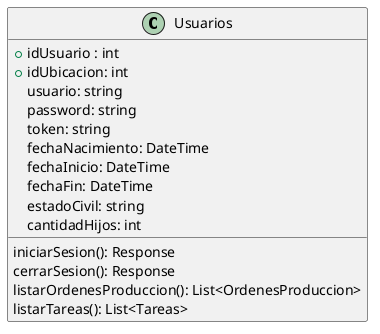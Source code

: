 @startuml Usuarios
class Usuarios {
   +idUsuario : int
   +idUbicacion: int
   usuario: string
   password: string
   token: string
   fechaNacimiento: DateTime
   fechaInicio: DateTime
   fechaFin: DateTime
   estadoCivil: string
   cantidadHijos: int

   iniciarSesion(): Response
   cerrarSesion(): Response
   listarOrdenesProduccion(): List<OrdenesProduccion>
   listarTareas(): List<Tareas>
}
@enduml